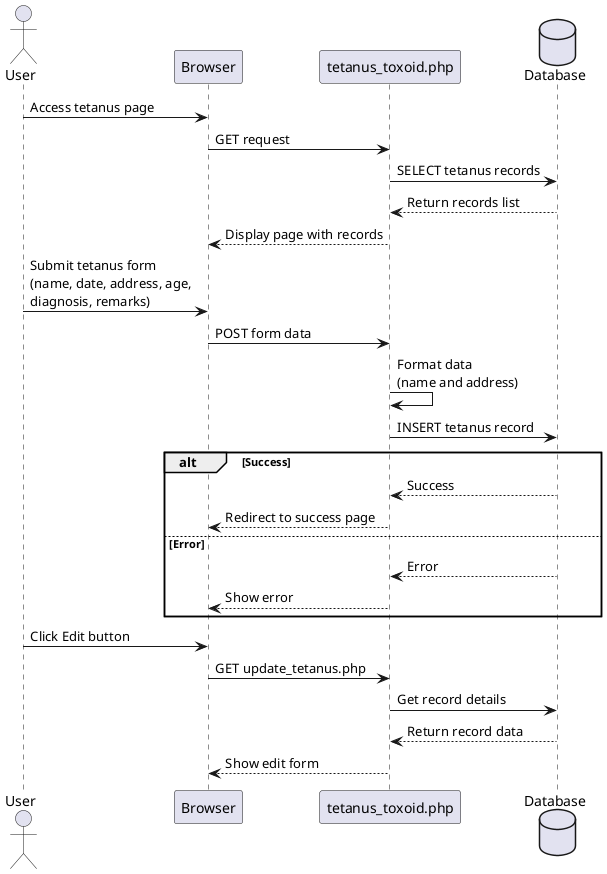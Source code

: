 @startuml Tetanus Toxoid Management

actor User
participant Browser
participant "tetanus_toxoid.php" as PHP
database Database

' View Tetanus Records
User -> Browser: Access tetanus page
Browser -> PHP: GET request
PHP -> Database: SELECT tetanus records
Database --> PHP: Return records list
PHP --> Browser: Display page with records

' Add Tetanus Record
User -> Browser: Submit tetanus form\n(name, date, address, age,\ndiagnosis, remarks)
Browser -> PHP: POST form data
PHP -> PHP: Format data\n(name and address)
PHP -> Database: INSERT tetanus record
alt Success
    Database --> PHP: Success
    PHP --> Browser: Redirect to success page
else Error
    Database --> PHP: Error
    PHP --> Browser: Show error
end

' Edit Tetanus Record
User -> Browser: Click Edit button
Browser -> PHP: GET update_tetanus.php
PHP -> Database: Get record details
Database --> PHP: Return record data
PHP --> Browser: Show edit form

@enduml 